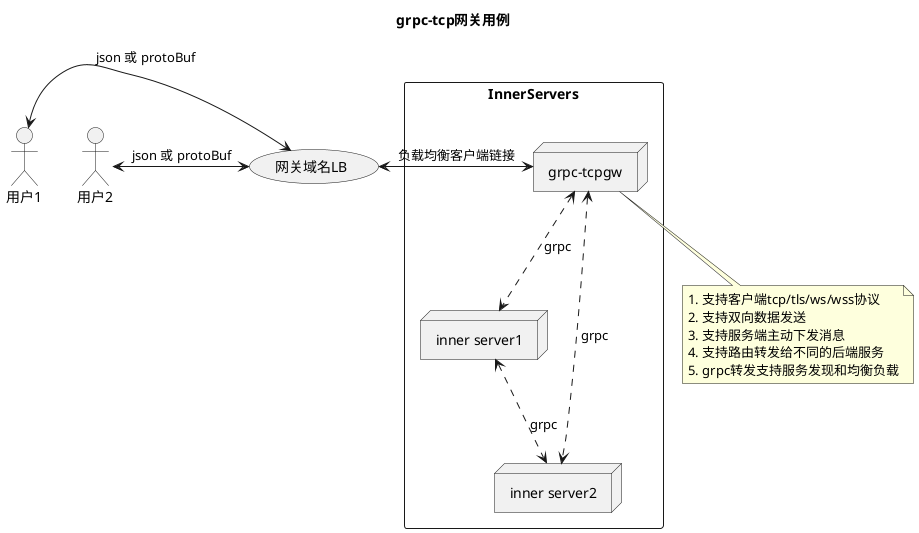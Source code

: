 @startuml

title grpc-tcp网关用例
:用户1: as c1
:用户2: as c2
(网关域名LB) as lb
rectangle InnerServers {
    node "grpc-tcpgw" as gw
    node "inner server1" as s1
    node "inner server2" as s2
}
c1 <-> lb: json 或 protoBuf
c2 <-> lb: json 或 protoBuf
lb <-> gw: 负载均衡客户端链接
gw <..> s1: grpc
gw <..> s2: grpc
s1 <..> s2: grpc

note "1. 支持客户端tcp/tls/ws/wss协议\n2. 支持双向数据发送\n3. 支持服务端主动下发消息\n4. 支持路由转发给不同的后端服务\n5. grpc转发支持服务发现和均衡负载" as n1
gw .. n1

@enduml